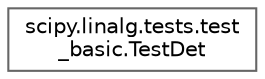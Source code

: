 digraph "Graphical Class Hierarchy"
{
 // LATEX_PDF_SIZE
  bgcolor="transparent";
  edge [fontname=Helvetica,fontsize=10,labelfontname=Helvetica,labelfontsize=10];
  node [fontname=Helvetica,fontsize=10,shape=box,height=0.2,width=0.4];
  rankdir="LR";
  Node0 [id="Node000000",label="scipy.linalg.tests.test\l_basic.TestDet",height=0.2,width=0.4,color="grey40", fillcolor="white", style="filled",URL="$d9/dfc/classscipy_1_1linalg_1_1tests_1_1test__basic_1_1TestDet.html",tooltip=" "];
}
